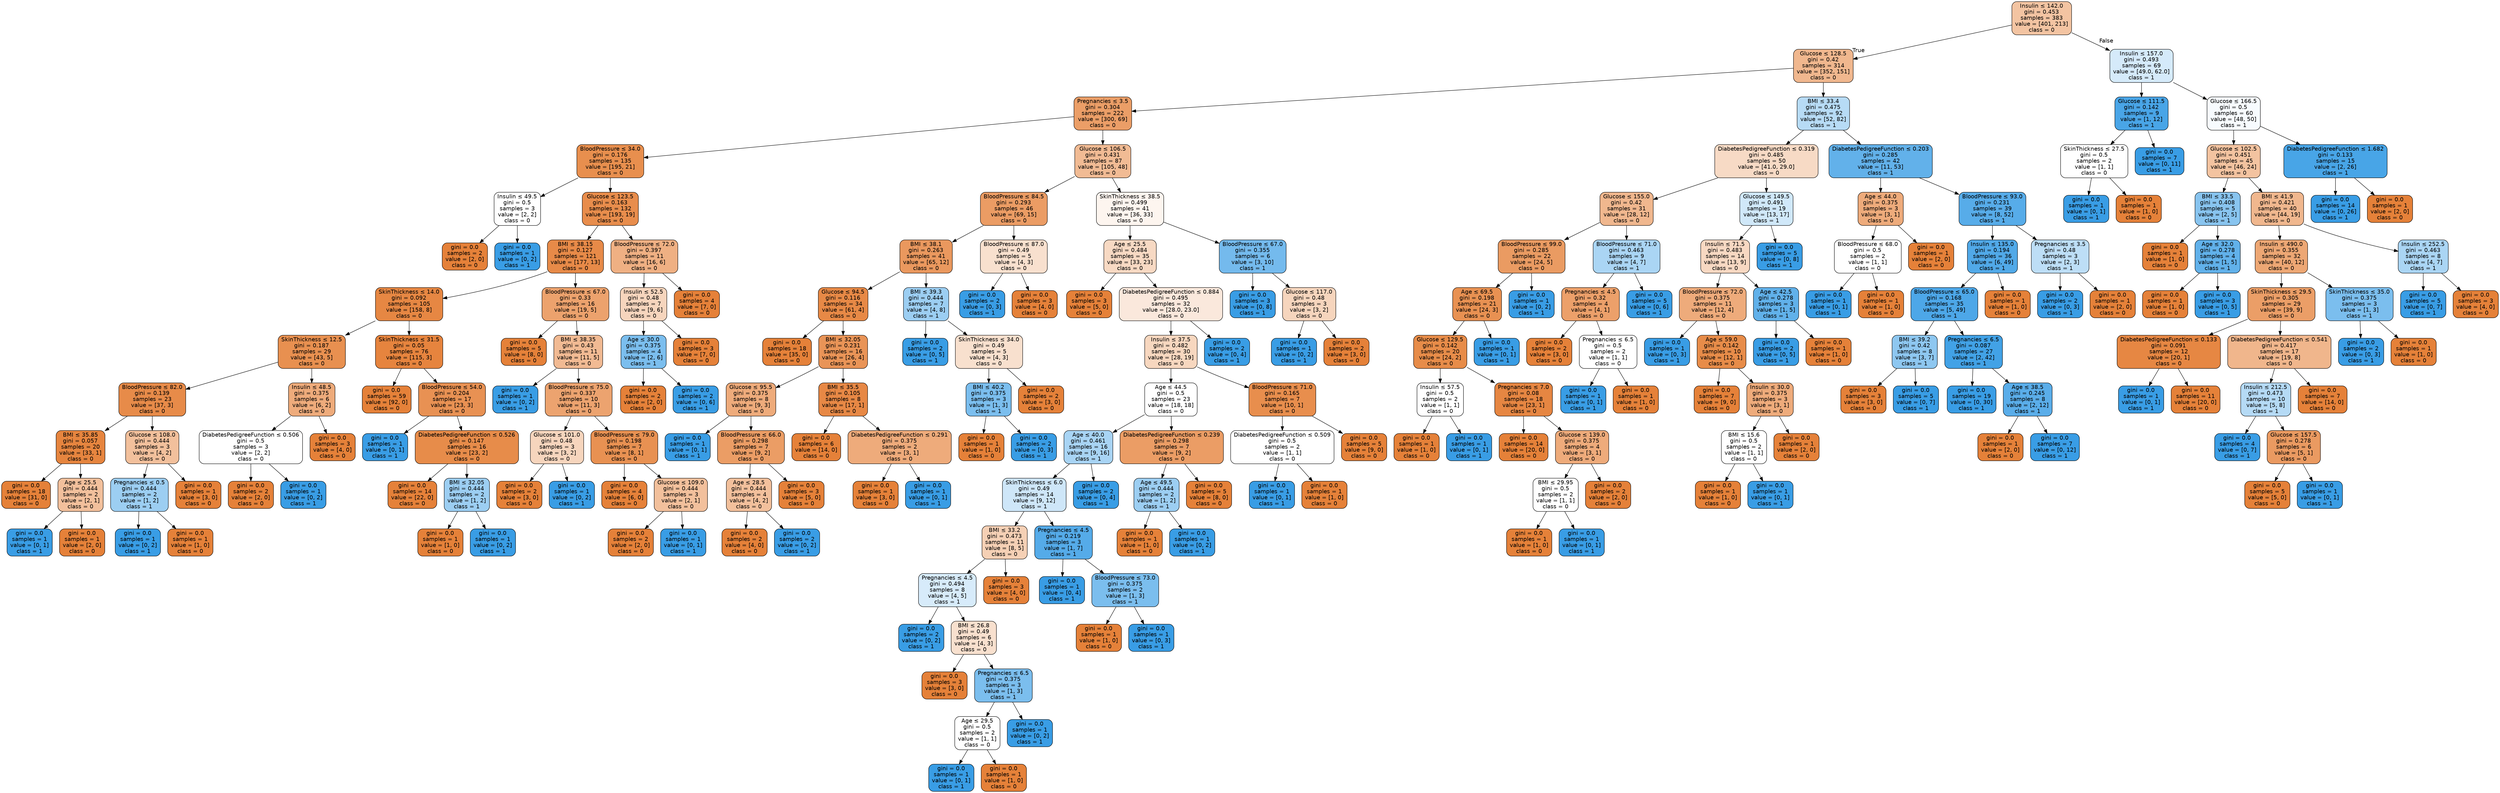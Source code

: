 digraph Tree {
node [shape=box, style="filled, rounded", color="black", fontname="helvetica"] ;
edge [fontname="helvetica"] ;
0 [label=<Insulin &le; 142.0<br/>gini = 0.453<br/>samples = 383<br/>value = [401, 213]<br/>class = 0>, fillcolor="#f3c4a2"] ;
1 [label=<Glucose &le; 128.5<br/>gini = 0.42<br/>samples = 314<br/>value = [352, 151]<br/>class = 0>, fillcolor="#f0b78e"] ;
0 -> 1 [labeldistance=2.5, labelangle=45, headlabel="True"] ;
2 [label=<Pregnancies &le; 3.5<br/>gini = 0.304<br/>samples = 222<br/>value = [300, 69]<br/>class = 0>, fillcolor="#eb9e67"] ;
1 -> 2 ;
3 [label=<BloodPressure &le; 34.0<br/>gini = 0.176<br/>samples = 135<br/>value = [195, 21]<br/>class = 0>, fillcolor="#e88f4e"] ;
2 -> 3 ;
4 [label=<Insulin &le; 49.5<br/>gini = 0.5<br/>samples = 3<br/>value = [2, 2]<br/>class = 0>, fillcolor="#ffffff"] ;
3 -> 4 ;
5 [label=<gini = 0.0<br/>samples = 2<br/>value = [2, 0]<br/>class = 0>, fillcolor="#e58139"] ;
4 -> 5 ;
6 [label=<gini = 0.0<br/>samples = 1<br/>value = [0, 2]<br/>class = 1>, fillcolor="#399de5"] ;
4 -> 6 ;
7 [label=<Glucose &le; 123.5<br/>gini = 0.163<br/>samples = 132<br/>value = [193, 19]<br/>class = 0>, fillcolor="#e88d4c"] ;
3 -> 7 ;
8 [label=<BMI &le; 38.15<br/>gini = 0.127<br/>samples = 121<br/>value = [177, 13]<br/>class = 0>, fillcolor="#e78a48"] ;
7 -> 8 ;
9 [label=<SkinThickness &le; 14.0<br/>gini = 0.092<br/>samples = 105<br/>value = [158, 8]<br/>class = 0>, fillcolor="#e68743"] ;
8 -> 9 ;
10 [label=<SkinThickness &le; 12.5<br/>gini = 0.187<br/>samples = 29<br/>value = [43, 5]<br/>class = 0>, fillcolor="#e89050"] ;
9 -> 10 ;
11 [label=<BloodPressure &le; 82.0<br/>gini = 0.139<br/>samples = 23<br/>value = [37, 3]<br/>class = 0>, fillcolor="#e78b49"] ;
10 -> 11 ;
12 [label=<BMI &le; 35.85<br/>gini = 0.057<br/>samples = 20<br/>value = [33, 1]<br/>class = 0>, fillcolor="#e6853f"] ;
11 -> 12 ;
13 [label=<gini = 0.0<br/>samples = 18<br/>value = [31, 0]<br/>class = 0>, fillcolor="#e58139"] ;
12 -> 13 ;
14 [label=<Age &le; 25.5<br/>gini = 0.444<br/>samples = 2<br/>value = [2, 1]<br/>class = 0>, fillcolor="#f2c09c"] ;
12 -> 14 ;
15 [label=<gini = 0.0<br/>samples = 1<br/>value = [0, 1]<br/>class = 1>, fillcolor="#399de5"] ;
14 -> 15 ;
16 [label=<gini = 0.0<br/>samples = 1<br/>value = [2, 0]<br/>class = 0>, fillcolor="#e58139"] ;
14 -> 16 ;
17 [label=<Glucose &le; 108.0<br/>gini = 0.444<br/>samples = 3<br/>value = [4, 2]<br/>class = 0>, fillcolor="#f2c09c"] ;
11 -> 17 ;
18 [label=<Pregnancies &le; 0.5<br/>gini = 0.444<br/>samples = 2<br/>value = [1, 2]<br/>class = 1>, fillcolor="#9ccef2"] ;
17 -> 18 ;
19 [label=<gini = 0.0<br/>samples = 1<br/>value = [0, 2]<br/>class = 1>, fillcolor="#399de5"] ;
18 -> 19 ;
20 [label=<gini = 0.0<br/>samples = 1<br/>value = [1, 0]<br/>class = 0>, fillcolor="#e58139"] ;
18 -> 20 ;
21 [label=<gini = 0.0<br/>samples = 1<br/>value = [3, 0]<br/>class = 0>, fillcolor="#e58139"] ;
17 -> 21 ;
22 [label=<Insulin &le; 48.5<br/>gini = 0.375<br/>samples = 6<br/>value = [6, 2]<br/>class = 0>, fillcolor="#eeab7b"] ;
10 -> 22 ;
23 [label=<DiabetesPedigreeFunction &le; 0.506<br/>gini = 0.5<br/>samples = 3<br/>value = [2, 2]<br/>class = 0>, fillcolor="#ffffff"] ;
22 -> 23 ;
24 [label=<gini = 0.0<br/>samples = 2<br/>value = [2, 0]<br/>class = 0>, fillcolor="#e58139"] ;
23 -> 24 ;
25 [label=<gini = 0.0<br/>samples = 1<br/>value = [0, 2]<br/>class = 1>, fillcolor="#399de5"] ;
23 -> 25 ;
26 [label=<gini = 0.0<br/>samples = 3<br/>value = [4, 0]<br/>class = 0>, fillcolor="#e58139"] ;
22 -> 26 ;
27 [label=<SkinThickness &le; 31.5<br/>gini = 0.05<br/>samples = 76<br/>value = [115, 3]<br/>class = 0>, fillcolor="#e6843e"] ;
9 -> 27 ;
28 [label=<gini = 0.0<br/>samples = 59<br/>value = [92, 0]<br/>class = 0>, fillcolor="#e58139"] ;
27 -> 28 ;
29 [label=<BloodPressure &le; 54.0<br/>gini = 0.204<br/>samples = 17<br/>value = [23, 3]<br/>class = 0>, fillcolor="#e89153"] ;
27 -> 29 ;
30 [label=<gini = 0.0<br/>samples = 1<br/>value = [0, 1]<br/>class = 1>, fillcolor="#399de5"] ;
29 -> 30 ;
31 [label=<DiabetesPedigreeFunction &le; 0.526<br/>gini = 0.147<br/>samples = 16<br/>value = [23, 2]<br/>class = 0>, fillcolor="#e78c4a"] ;
29 -> 31 ;
32 [label=<gini = 0.0<br/>samples = 14<br/>value = [22, 0]<br/>class = 0>, fillcolor="#e58139"] ;
31 -> 32 ;
33 [label=<BMI &le; 32.05<br/>gini = 0.444<br/>samples = 2<br/>value = [1, 2]<br/>class = 1>, fillcolor="#9ccef2"] ;
31 -> 33 ;
34 [label=<gini = 0.0<br/>samples = 1<br/>value = [1, 0]<br/>class = 0>, fillcolor="#e58139"] ;
33 -> 34 ;
35 [label=<gini = 0.0<br/>samples = 1<br/>value = [0, 2]<br/>class = 1>, fillcolor="#399de5"] ;
33 -> 35 ;
36 [label=<BloodPressure &le; 67.0<br/>gini = 0.33<br/>samples = 16<br/>value = [19, 5]<br/>class = 0>, fillcolor="#eca26d"] ;
8 -> 36 ;
37 [label=<gini = 0.0<br/>samples = 5<br/>value = [8, 0]<br/>class = 0>, fillcolor="#e58139"] ;
36 -> 37 ;
38 [label=<BMI &le; 38.35<br/>gini = 0.43<br/>samples = 11<br/>value = [11, 5]<br/>class = 0>, fillcolor="#f1ba93"] ;
36 -> 38 ;
39 [label=<gini = 0.0<br/>samples = 1<br/>value = [0, 2]<br/>class = 1>, fillcolor="#399de5"] ;
38 -> 39 ;
40 [label=<BloodPressure &le; 75.0<br/>gini = 0.337<br/>samples = 10<br/>value = [11, 3]<br/>class = 0>, fillcolor="#eca36f"] ;
38 -> 40 ;
41 [label=<Glucose &le; 101.0<br/>gini = 0.48<br/>samples = 3<br/>value = [3, 2]<br/>class = 0>, fillcolor="#f6d5bd"] ;
40 -> 41 ;
42 [label=<gini = 0.0<br/>samples = 2<br/>value = [3, 0]<br/>class = 0>, fillcolor="#e58139"] ;
41 -> 42 ;
43 [label=<gini = 0.0<br/>samples = 1<br/>value = [0, 2]<br/>class = 1>, fillcolor="#399de5"] ;
41 -> 43 ;
44 [label=<BloodPressure &le; 79.0<br/>gini = 0.198<br/>samples = 7<br/>value = [8, 1]<br/>class = 0>, fillcolor="#e89152"] ;
40 -> 44 ;
45 [label=<gini = 0.0<br/>samples = 4<br/>value = [6, 0]<br/>class = 0>, fillcolor="#e58139"] ;
44 -> 45 ;
46 [label=<Glucose &le; 109.0<br/>gini = 0.444<br/>samples = 3<br/>value = [2, 1]<br/>class = 0>, fillcolor="#f2c09c"] ;
44 -> 46 ;
47 [label=<gini = 0.0<br/>samples = 2<br/>value = [2, 0]<br/>class = 0>, fillcolor="#e58139"] ;
46 -> 47 ;
48 [label=<gini = 0.0<br/>samples = 1<br/>value = [0, 1]<br/>class = 1>, fillcolor="#399de5"] ;
46 -> 48 ;
49 [label=<BloodPressure &le; 72.0<br/>gini = 0.397<br/>samples = 11<br/>value = [16, 6]<br/>class = 0>, fillcolor="#efb083"] ;
7 -> 49 ;
50 [label=<Insulin &le; 52.5<br/>gini = 0.48<br/>samples = 7<br/>value = [9, 6]<br/>class = 0>, fillcolor="#f6d5bd"] ;
49 -> 50 ;
51 [label=<Age &le; 30.0<br/>gini = 0.375<br/>samples = 4<br/>value = [2, 6]<br/>class = 1>, fillcolor="#7bbeee"] ;
50 -> 51 ;
52 [label=<gini = 0.0<br/>samples = 2<br/>value = [2, 0]<br/>class = 0>, fillcolor="#e58139"] ;
51 -> 52 ;
53 [label=<gini = 0.0<br/>samples = 2<br/>value = [0, 6]<br/>class = 1>, fillcolor="#399de5"] ;
51 -> 53 ;
54 [label=<gini = 0.0<br/>samples = 3<br/>value = [7, 0]<br/>class = 0>, fillcolor="#e58139"] ;
50 -> 54 ;
55 [label=<gini = 0.0<br/>samples = 4<br/>value = [7, 0]<br/>class = 0>, fillcolor="#e58139"] ;
49 -> 55 ;
56 [label=<Glucose &le; 106.5<br/>gini = 0.431<br/>samples = 87<br/>value = [105, 48]<br/>class = 0>, fillcolor="#f1bb94"] ;
2 -> 56 ;
57 [label=<BloodPressure &le; 84.5<br/>gini = 0.293<br/>samples = 46<br/>value = [69, 15]<br/>class = 0>, fillcolor="#eb9c64"] ;
56 -> 57 ;
58 [label=<BMI &le; 38.1<br/>gini = 0.263<br/>samples = 41<br/>value = [65, 12]<br/>class = 0>, fillcolor="#ea985e"] ;
57 -> 58 ;
59 [label=<Glucose &le; 94.5<br/>gini = 0.116<br/>samples = 34<br/>value = [61, 4]<br/>class = 0>, fillcolor="#e78946"] ;
58 -> 59 ;
60 [label=<gini = 0.0<br/>samples = 18<br/>value = [35, 0]<br/>class = 0>, fillcolor="#e58139"] ;
59 -> 60 ;
61 [label=<BMI &le; 32.05<br/>gini = 0.231<br/>samples = 16<br/>value = [26, 4]<br/>class = 0>, fillcolor="#e99457"] ;
59 -> 61 ;
62 [label=<Glucose &le; 95.5<br/>gini = 0.375<br/>samples = 8<br/>value = [9, 3]<br/>class = 0>, fillcolor="#eeab7b"] ;
61 -> 62 ;
63 [label=<gini = 0.0<br/>samples = 1<br/>value = [0, 1]<br/>class = 1>, fillcolor="#399de5"] ;
62 -> 63 ;
64 [label=<BloodPressure &le; 66.0<br/>gini = 0.298<br/>samples = 7<br/>value = [9, 2]<br/>class = 0>, fillcolor="#eb9d65"] ;
62 -> 64 ;
65 [label=<Age &le; 28.5<br/>gini = 0.444<br/>samples = 4<br/>value = [4, 2]<br/>class = 0>, fillcolor="#f2c09c"] ;
64 -> 65 ;
66 [label=<gini = 0.0<br/>samples = 2<br/>value = [4, 0]<br/>class = 0>, fillcolor="#e58139"] ;
65 -> 66 ;
67 [label=<gini = 0.0<br/>samples = 2<br/>value = [0, 2]<br/>class = 1>, fillcolor="#399de5"] ;
65 -> 67 ;
68 [label=<gini = 0.0<br/>samples = 3<br/>value = [5, 0]<br/>class = 0>, fillcolor="#e58139"] ;
64 -> 68 ;
69 [label=<BMI &le; 35.5<br/>gini = 0.105<br/>samples = 8<br/>value = [17, 1]<br/>class = 0>, fillcolor="#e78845"] ;
61 -> 69 ;
70 [label=<gini = 0.0<br/>samples = 6<br/>value = [14, 0]<br/>class = 0>, fillcolor="#e58139"] ;
69 -> 70 ;
71 [label=<DiabetesPedigreeFunction &le; 0.291<br/>gini = 0.375<br/>samples = 2<br/>value = [3, 1]<br/>class = 0>, fillcolor="#eeab7b"] ;
69 -> 71 ;
72 [label=<gini = 0.0<br/>samples = 1<br/>value = [3, 0]<br/>class = 0>, fillcolor="#e58139"] ;
71 -> 72 ;
73 [label=<gini = 0.0<br/>samples = 1<br/>value = [0, 1]<br/>class = 1>, fillcolor="#399de5"] ;
71 -> 73 ;
74 [label=<BMI &le; 39.3<br/>gini = 0.444<br/>samples = 7<br/>value = [4, 8]<br/>class = 1>, fillcolor="#9ccef2"] ;
58 -> 74 ;
75 [label=<gini = 0.0<br/>samples = 2<br/>value = [0, 5]<br/>class = 1>, fillcolor="#399de5"] ;
74 -> 75 ;
76 [label=<SkinThickness &le; 34.0<br/>gini = 0.49<br/>samples = 5<br/>value = [4, 3]<br/>class = 0>, fillcolor="#f8e0ce"] ;
74 -> 76 ;
77 [label=<BMI &le; 40.2<br/>gini = 0.375<br/>samples = 3<br/>value = [1, 3]<br/>class = 1>, fillcolor="#7bbeee"] ;
76 -> 77 ;
78 [label=<gini = 0.0<br/>samples = 1<br/>value = [1, 0]<br/>class = 0>, fillcolor="#e58139"] ;
77 -> 78 ;
79 [label=<gini = 0.0<br/>samples = 2<br/>value = [0, 3]<br/>class = 1>, fillcolor="#399de5"] ;
77 -> 79 ;
80 [label=<gini = 0.0<br/>samples = 2<br/>value = [3, 0]<br/>class = 0>, fillcolor="#e58139"] ;
76 -> 80 ;
81 [label=<BloodPressure &le; 87.0<br/>gini = 0.49<br/>samples = 5<br/>value = [4, 3]<br/>class = 0>, fillcolor="#f8e0ce"] ;
57 -> 81 ;
82 [label=<gini = 0.0<br/>samples = 2<br/>value = [0, 3]<br/>class = 1>, fillcolor="#399de5"] ;
81 -> 82 ;
83 [label=<gini = 0.0<br/>samples = 3<br/>value = [4, 0]<br/>class = 0>, fillcolor="#e58139"] ;
81 -> 83 ;
84 [label=<SkinThickness &le; 38.5<br/>gini = 0.499<br/>samples = 41<br/>value = [36, 33]<br/>class = 0>, fillcolor="#fdf5ef"] ;
56 -> 84 ;
85 [label=<Age &le; 25.5<br/>gini = 0.484<br/>samples = 35<br/>value = [33, 23]<br/>class = 0>, fillcolor="#f7d9c3"] ;
84 -> 85 ;
86 [label=<gini = 0.0<br/>samples = 3<br/>value = [5, 0]<br/>class = 0>, fillcolor="#e58139"] ;
85 -> 86 ;
87 [label=<DiabetesPedigreeFunction &le; 0.884<br/>gini = 0.495<br/>samples = 32<br/>value = [28.0, 23.0]<br/>class = 0>, fillcolor="#fae8dc"] ;
85 -> 87 ;
88 [label=<Insulin &le; 37.5<br/>gini = 0.482<br/>samples = 30<br/>value = [28, 19]<br/>class = 0>, fillcolor="#f7d7bf"] ;
87 -> 88 ;
89 [label=<Age &le; 44.5<br/>gini = 0.5<br/>samples = 23<br/>value = [18, 18]<br/>class = 0>, fillcolor="#ffffff"] ;
88 -> 89 ;
90 [label=<Age &le; 40.0<br/>gini = 0.461<br/>samples = 16<br/>value = [9, 16]<br/>class = 1>, fillcolor="#a8d4f4"] ;
89 -> 90 ;
91 [label=<SkinThickness &le; 6.0<br/>gini = 0.49<br/>samples = 14<br/>value = [9, 12]<br/>class = 1>, fillcolor="#cee6f8"] ;
90 -> 91 ;
92 [label=<BMI &le; 33.2<br/>gini = 0.473<br/>samples = 11<br/>value = [8, 5]<br/>class = 0>, fillcolor="#f5d0b5"] ;
91 -> 92 ;
93 [label=<Pregnancies &le; 4.5<br/>gini = 0.494<br/>samples = 8<br/>value = [4, 5]<br/>class = 1>, fillcolor="#d7ebfa"] ;
92 -> 93 ;
94 [label=<gini = 0.0<br/>samples = 2<br/>value = [0, 2]<br/>class = 1>, fillcolor="#399de5"] ;
93 -> 94 ;
95 [label=<BMI &le; 26.8<br/>gini = 0.49<br/>samples = 6<br/>value = [4, 3]<br/>class = 0>, fillcolor="#f8e0ce"] ;
93 -> 95 ;
96 [label=<gini = 0.0<br/>samples = 3<br/>value = [3, 0]<br/>class = 0>, fillcolor="#e58139"] ;
95 -> 96 ;
97 [label=<Pregnancies &le; 6.5<br/>gini = 0.375<br/>samples = 3<br/>value = [1, 3]<br/>class = 1>, fillcolor="#7bbeee"] ;
95 -> 97 ;
98 [label=<Age &le; 29.5<br/>gini = 0.5<br/>samples = 2<br/>value = [1, 1]<br/>class = 0>, fillcolor="#ffffff"] ;
97 -> 98 ;
99 [label=<gini = 0.0<br/>samples = 1<br/>value = [0, 1]<br/>class = 1>, fillcolor="#399de5"] ;
98 -> 99 ;
100 [label=<gini = 0.0<br/>samples = 1<br/>value = [1, 0]<br/>class = 0>, fillcolor="#e58139"] ;
98 -> 100 ;
101 [label=<gini = 0.0<br/>samples = 1<br/>value = [0, 2]<br/>class = 1>, fillcolor="#399de5"] ;
97 -> 101 ;
102 [label=<gini = 0.0<br/>samples = 3<br/>value = [4, 0]<br/>class = 0>, fillcolor="#e58139"] ;
92 -> 102 ;
103 [label=<Pregnancies &le; 4.5<br/>gini = 0.219<br/>samples = 3<br/>value = [1, 7]<br/>class = 1>, fillcolor="#55abe9"] ;
91 -> 103 ;
104 [label=<gini = 0.0<br/>samples = 1<br/>value = [0, 4]<br/>class = 1>, fillcolor="#399de5"] ;
103 -> 104 ;
105 [label=<BloodPressure &le; 73.0<br/>gini = 0.375<br/>samples = 2<br/>value = [1, 3]<br/>class = 1>, fillcolor="#7bbeee"] ;
103 -> 105 ;
106 [label=<gini = 0.0<br/>samples = 1<br/>value = [1, 0]<br/>class = 0>, fillcolor="#e58139"] ;
105 -> 106 ;
107 [label=<gini = 0.0<br/>samples = 1<br/>value = [0, 3]<br/>class = 1>, fillcolor="#399de5"] ;
105 -> 107 ;
108 [label=<gini = 0.0<br/>samples = 2<br/>value = [0, 4]<br/>class = 1>, fillcolor="#399de5"] ;
90 -> 108 ;
109 [label=<DiabetesPedigreeFunction &le; 0.239<br/>gini = 0.298<br/>samples = 7<br/>value = [9, 2]<br/>class = 0>, fillcolor="#eb9d65"] ;
89 -> 109 ;
110 [label=<Age &le; 49.5<br/>gini = 0.444<br/>samples = 2<br/>value = [1, 2]<br/>class = 1>, fillcolor="#9ccef2"] ;
109 -> 110 ;
111 [label=<gini = 0.0<br/>samples = 1<br/>value = [1, 0]<br/>class = 0>, fillcolor="#e58139"] ;
110 -> 111 ;
112 [label=<gini = 0.0<br/>samples = 1<br/>value = [0, 2]<br/>class = 1>, fillcolor="#399de5"] ;
110 -> 112 ;
113 [label=<gini = 0.0<br/>samples = 5<br/>value = [8, 0]<br/>class = 0>, fillcolor="#e58139"] ;
109 -> 113 ;
114 [label=<BloodPressure &le; 71.0<br/>gini = 0.165<br/>samples = 7<br/>value = [10, 1]<br/>class = 0>, fillcolor="#e88e4d"] ;
88 -> 114 ;
115 [label=<DiabetesPedigreeFunction &le; 0.509<br/>gini = 0.5<br/>samples = 2<br/>value = [1, 1]<br/>class = 0>, fillcolor="#ffffff"] ;
114 -> 115 ;
116 [label=<gini = 0.0<br/>samples = 1<br/>value = [0, 1]<br/>class = 1>, fillcolor="#399de5"] ;
115 -> 116 ;
117 [label=<gini = 0.0<br/>samples = 1<br/>value = [1, 0]<br/>class = 0>, fillcolor="#e58139"] ;
115 -> 117 ;
118 [label=<gini = 0.0<br/>samples = 5<br/>value = [9, 0]<br/>class = 0>, fillcolor="#e58139"] ;
114 -> 118 ;
119 [label=<gini = 0.0<br/>samples = 2<br/>value = [0, 4]<br/>class = 1>, fillcolor="#399de5"] ;
87 -> 119 ;
120 [label=<BloodPressure &le; 67.0<br/>gini = 0.355<br/>samples = 6<br/>value = [3, 10]<br/>class = 1>, fillcolor="#74baed"] ;
84 -> 120 ;
121 [label=<gini = 0.0<br/>samples = 3<br/>value = [0, 8]<br/>class = 1>, fillcolor="#399de5"] ;
120 -> 121 ;
122 [label=<Glucose &le; 117.0<br/>gini = 0.48<br/>samples = 3<br/>value = [3, 2]<br/>class = 0>, fillcolor="#f6d5bd"] ;
120 -> 122 ;
123 [label=<gini = 0.0<br/>samples = 1<br/>value = [0, 2]<br/>class = 1>, fillcolor="#399de5"] ;
122 -> 123 ;
124 [label=<gini = 0.0<br/>samples = 2<br/>value = [3, 0]<br/>class = 0>, fillcolor="#e58139"] ;
122 -> 124 ;
125 [label=<BMI &le; 33.4<br/>gini = 0.475<br/>samples = 92<br/>value = [52, 82]<br/>class = 1>, fillcolor="#b7dbf5"] ;
1 -> 125 ;
126 [label=<DiabetesPedigreeFunction &le; 0.319<br/>gini = 0.485<br/>samples = 50<br/>value = [41.0, 29.0]<br/>class = 0>, fillcolor="#f7dac5"] ;
125 -> 126 ;
127 [label=<Glucose &le; 155.0<br/>gini = 0.42<br/>samples = 31<br/>value = [28, 12]<br/>class = 0>, fillcolor="#f0b78e"] ;
126 -> 127 ;
128 [label=<BloodPressure &le; 99.0<br/>gini = 0.285<br/>samples = 22<br/>value = [24, 5]<br/>class = 0>, fillcolor="#ea9b62"] ;
127 -> 128 ;
129 [label=<Age &le; 69.5<br/>gini = 0.198<br/>samples = 21<br/>value = [24, 3]<br/>class = 0>, fillcolor="#e89152"] ;
128 -> 129 ;
130 [label=<Glucose &le; 129.5<br/>gini = 0.142<br/>samples = 20<br/>value = [24, 2]<br/>class = 0>, fillcolor="#e78c49"] ;
129 -> 130 ;
131 [label=<Insulin &le; 57.5<br/>gini = 0.5<br/>samples = 2<br/>value = [1, 1]<br/>class = 0>, fillcolor="#ffffff"] ;
130 -> 131 ;
132 [label=<gini = 0.0<br/>samples = 1<br/>value = [1, 0]<br/>class = 0>, fillcolor="#e58139"] ;
131 -> 132 ;
133 [label=<gini = 0.0<br/>samples = 1<br/>value = [0, 1]<br/>class = 1>, fillcolor="#399de5"] ;
131 -> 133 ;
134 [label=<Pregnancies &le; 7.0<br/>gini = 0.08<br/>samples = 18<br/>value = [23, 1]<br/>class = 0>, fillcolor="#e68642"] ;
130 -> 134 ;
135 [label=<gini = 0.0<br/>samples = 14<br/>value = [20, 0]<br/>class = 0>, fillcolor="#e58139"] ;
134 -> 135 ;
136 [label=<Glucose &le; 139.0<br/>gini = 0.375<br/>samples = 4<br/>value = [3, 1]<br/>class = 0>, fillcolor="#eeab7b"] ;
134 -> 136 ;
137 [label=<BMI &le; 29.95<br/>gini = 0.5<br/>samples = 2<br/>value = [1, 1]<br/>class = 0>, fillcolor="#ffffff"] ;
136 -> 137 ;
138 [label=<gini = 0.0<br/>samples = 1<br/>value = [1, 0]<br/>class = 0>, fillcolor="#e58139"] ;
137 -> 138 ;
139 [label=<gini = 0.0<br/>samples = 1<br/>value = [0, 1]<br/>class = 1>, fillcolor="#399de5"] ;
137 -> 139 ;
140 [label=<gini = 0.0<br/>samples = 2<br/>value = [2, 0]<br/>class = 0>, fillcolor="#e58139"] ;
136 -> 140 ;
141 [label=<gini = 0.0<br/>samples = 1<br/>value = [0, 1]<br/>class = 1>, fillcolor="#399de5"] ;
129 -> 141 ;
142 [label=<gini = 0.0<br/>samples = 1<br/>value = [0, 2]<br/>class = 1>, fillcolor="#399de5"] ;
128 -> 142 ;
143 [label=<BloodPressure &le; 71.0<br/>gini = 0.463<br/>samples = 9<br/>value = [4, 7]<br/>class = 1>, fillcolor="#aad5f4"] ;
127 -> 143 ;
144 [label=<Pregnancies &le; 4.5<br/>gini = 0.32<br/>samples = 4<br/>value = [4, 1]<br/>class = 0>, fillcolor="#eca06a"] ;
143 -> 144 ;
145 [label=<gini = 0.0<br/>samples = 2<br/>value = [3, 0]<br/>class = 0>, fillcolor="#e58139"] ;
144 -> 145 ;
146 [label=<Pregnancies &le; 6.5<br/>gini = 0.5<br/>samples = 2<br/>value = [1, 1]<br/>class = 0>, fillcolor="#ffffff"] ;
144 -> 146 ;
147 [label=<gini = 0.0<br/>samples = 1<br/>value = [0, 1]<br/>class = 1>, fillcolor="#399de5"] ;
146 -> 147 ;
148 [label=<gini = 0.0<br/>samples = 1<br/>value = [1, 0]<br/>class = 0>, fillcolor="#e58139"] ;
146 -> 148 ;
149 [label=<gini = 0.0<br/>samples = 5<br/>value = [0, 6]<br/>class = 1>, fillcolor="#399de5"] ;
143 -> 149 ;
150 [label=<Glucose &le; 149.5<br/>gini = 0.491<br/>samples = 19<br/>value = [13, 17]<br/>class = 1>, fillcolor="#d0e8f9"] ;
126 -> 150 ;
151 [label=<Insulin &le; 71.5<br/>gini = 0.483<br/>samples = 14<br/>value = [13, 9]<br/>class = 0>, fillcolor="#f7d8c2"] ;
150 -> 151 ;
152 [label=<BloodPressure &le; 72.0<br/>gini = 0.375<br/>samples = 11<br/>value = [12, 4]<br/>class = 0>, fillcolor="#eeab7b"] ;
151 -> 152 ;
153 [label=<gini = 0.0<br/>samples = 1<br/>value = [0, 3]<br/>class = 1>, fillcolor="#399de5"] ;
152 -> 153 ;
154 [label=<Age &le; 59.0<br/>gini = 0.142<br/>samples = 10<br/>value = [12, 1]<br/>class = 0>, fillcolor="#e78c49"] ;
152 -> 154 ;
155 [label=<gini = 0.0<br/>samples = 7<br/>value = [9, 0]<br/>class = 0>, fillcolor="#e58139"] ;
154 -> 155 ;
156 [label=<Insulin &le; 30.0<br/>gini = 0.375<br/>samples = 3<br/>value = [3, 1]<br/>class = 0>, fillcolor="#eeab7b"] ;
154 -> 156 ;
157 [label=<BMI &le; 15.6<br/>gini = 0.5<br/>samples = 2<br/>value = [1, 1]<br/>class = 0>, fillcolor="#ffffff"] ;
156 -> 157 ;
158 [label=<gini = 0.0<br/>samples = 1<br/>value = [1, 0]<br/>class = 0>, fillcolor="#e58139"] ;
157 -> 158 ;
159 [label=<gini = 0.0<br/>samples = 1<br/>value = [0, 1]<br/>class = 1>, fillcolor="#399de5"] ;
157 -> 159 ;
160 [label=<gini = 0.0<br/>samples = 1<br/>value = [2, 0]<br/>class = 0>, fillcolor="#e58139"] ;
156 -> 160 ;
161 [label=<Age &le; 42.5<br/>gini = 0.278<br/>samples = 3<br/>value = [1, 5]<br/>class = 1>, fillcolor="#61b1ea"] ;
151 -> 161 ;
162 [label=<gini = 0.0<br/>samples = 2<br/>value = [0, 5]<br/>class = 1>, fillcolor="#399de5"] ;
161 -> 162 ;
163 [label=<gini = 0.0<br/>samples = 1<br/>value = [1, 0]<br/>class = 0>, fillcolor="#e58139"] ;
161 -> 163 ;
164 [label=<gini = 0.0<br/>samples = 5<br/>value = [0, 8]<br/>class = 1>, fillcolor="#399de5"] ;
150 -> 164 ;
165 [label=<DiabetesPedigreeFunction &le; 0.203<br/>gini = 0.285<br/>samples = 42<br/>value = [11, 53]<br/>class = 1>, fillcolor="#62b1ea"] ;
125 -> 165 ;
166 [label=<Age &le; 44.0<br/>gini = 0.375<br/>samples = 3<br/>value = [3, 1]<br/>class = 0>, fillcolor="#eeab7b"] ;
165 -> 166 ;
167 [label=<BloodPressure &le; 68.0<br/>gini = 0.5<br/>samples = 2<br/>value = [1, 1]<br/>class = 0>, fillcolor="#ffffff"] ;
166 -> 167 ;
168 [label=<gini = 0.0<br/>samples = 1<br/>value = [0, 1]<br/>class = 1>, fillcolor="#399de5"] ;
167 -> 168 ;
169 [label=<gini = 0.0<br/>samples = 1<br/>value = [1, 0]<br/>class = 0>, fillcolor="#e58139"] ;
167 -> 169 ;
170 [label=<gini = 0.0<br/>samples = 1<br/>value = [2, 0]<br/>class = 0>, fillcolor="#e58139"] ;
166 -> 170 ;
171 [label=<BloodPressure &le; 93.0<br/>gini = 0.231<br/>samples = 39<br/>value = [8, 52]<br/>class = 1>, fillcolor="#57ace9"] ;
165 -> 171 ;
172 [label=<Insulin &le; 135.0<br/>gini = 0.194<br/>samples = 36<br/>value = [6, 49]<br/>class = 1>, fillcolor="#51a9e8"] ;
171 -> 172 ;
173 [label=<BloodPressure &le; 65.0<br/>gini = 0.168<br/>samples = 35<br/>value = [5, 49]<br/>class = 1>, fillcolor="#4da7e8"] ;
172 -> 173 ;
174 [label=<BMI &le; 39.2<br/>gini = 0.42<br/>samples = 8<br/>value = [3, 7]<br/>class = 1>, fillcolor="#8ec7f0"] ;
173 -> 174 ;
175 [label=<gini = 0.0<br/>samples = 3<br/>value = [3, 0]<br/>class = 0>, fillcolor="#e58139"] ;
174 -> 175 ;
176 [label=<gini = 0.0<br/>samples = 5<br/>value = [0, 7]<br/>class = 1>, fillcolor="#399de5"] ;
174 -> 176 ;
177 [label=<Pregnancies &le; 6.5<br/>gini = 0.087<br/>samples = 27<br/>value = [2, 42]<br/>class = 1>, fillcolor="#42a2e6"] ;
173 -> 177 ;
178 [label=<gini = 0.0<br/>samples = 19<br/>value = [0, 30]<br/>class = 1>, fillcolor="#399de5"] ;
177 -> 178 ;
179 [label=<Age &le; 38.5<br/>gini = 0.245<br/>samples = 8<br/>value = [2, 12]<br/>class = 1>, fillcolor="#5aade9"] ;
177 -> 179 ;
180 [label=<gini = 0.0<br/>samples = 1<br/>value = [2, 0]<br/>class = 0>, fillcolor="#e58139"] ;
179 -> 180 ;
181 [label=<gini = 0.0<br/>samples = 7<br/>value = [0, 12]<br/>class = 1>, fillcolor="#399de5"] ;
179 -> 181 ;
182 [label=<gini = 0.0<br/>samples = 1<br/>value = [1, 0]<br/>class = 0>, fillcolor="#e58139"] ;
172 -> 182 ;
183 [label=<Pregnancies &le; 3.5<br/>gini = 0.48<br/>samples = 3<br/>value = [2, 3]<br/>class = 1>, fillcolor="#bddef6"] ;
171 -> 183 ;
184 [label=<gini = 0.0<br/>samples = 2<br/>value = [0, 3]<br/>class = 1>, fillcolor="#399de5"] ;
183 -> 184 ;
185 [label=<gini = 0.0<br/>samples = 1<br/>value = [2, 0]<br/>class = 0>, fillcolor="#e58139"] ;
183 -> 185 ;
186 [label=<Insulin &le; 157.0<br/>gini = 0.493<br/>samples = 69<br/>value = [49.0, 62.0]<br/>class = 1>, fillcolor="#d5eafa"] ;
0 -> 186 [labeldistance=2.5, labelangle=-45, headlabel="False"] ;
187 [label=<Glucose &le; 111.5<br/>gini = 0.142<br/>samples = 9<br/>value = [1, 12]<br/>class = 1>, fillcolor="#49a5e7"] ;
186 -> 187 ;
188 [label=<SkinThickness &le; 27.5<br/>gini = 0.5<br/>samples = 2<br/>value = [1, 1]<br/>class = 0>, fillcolor="#ffffff"] ;
187 -> 188 ;
189 [label=<gini = 0.0<br/>samples = 1<br/>value = [0, 1]<br/>class = 1>, fillcolor="#399de5"] ;
188 -> 189 ;
190 [label=<gini = 0.0<br/>samples = 1<br/>value = [1, 0]<br/>class = 0>, fillcolor="#e58139"] ;
188 -> 190 ;
191 [label=<gini = 0.0<br/>samples = 7<br/>value = [0, 11]<br/>class = 1>, fillcolor="#399de5"] ;
187 -> 191 ;
192 [label=<Glucose &le; 166.5<br/>gini = 0.5<br/>samples = 60<br/>value = [48, 50]<br/>class = 1>, fillcolor="#f7fbfe"] ;
186 -> 192 ;
193 [label=<Glucose &le; 102.5<br/>gini = 0.451<br/>samples = 45<br/>value = [46, 24]<br/>class = 0>, fillcolor="#f3c3a0"] ;
192 -> 193 ;
194 [label=<BMI &le; 33.5<br/>gini = 0.408<br/>samples = 5<br/>value = [2, 5]<br/>class = 1>, fillcolor="#88c4ef"] ;
193 -> 194 ;
195 [label=<gini = 0.0<br/>samples = 1<br/>value = [1, 0]<br/>class = 0>, fillcolor="#e58139"] ;
194 -> 195 ;
196 [label=<Age &le; 32.0<br/>gini = 0.278<br/>samples = 4<br/>value = [1, 5]<br/>class = 1>, fillcolor="#61b1ea"] ;
194 -> 196 ;
197 [label=<gini = 0.0<br/>samples = 1<br/>value = [1, 0]<br/>class = 0>, fillcolor="#e58139"] ;
196 -> 197 ;
198 [label=<gini = 0.0<br/>samples = 3<br/>value = [0, 5]<br/>class = 1>, fillcolor="#399de5"] ;
196 -> 198 ;
199 [label=<BMI &le; 41.9<br/>gini = 0.421<br/>samples = 40<br/>value = [44, 19]<br/>class = 0>, fillcolor="#f0b78e"] ;
193 -> 199 ;
200 [label=<Insulin &le; 490.0<br/>gini = 0.355<br/>samples = 32<br/>value = [40, 12]<br/>class = 0>, fillcolor="#eda774"] ;
199 -> 200 ;
201 [label=<SkinThickness &le; 29.5<br/>gini = 0.305<br/>samples = 29<br/>value = [39, 9]<br/>class = 0>, fillcolor="#eb9e67"] ;
200 -> 201 ;
202 [label=<DiabetesPedigreeFunction &le; 0.133<br/>gini = 0.091<br/>samples = 12<br/>value = [20, 1]<br/>class = 0>, fillcolor="#e68743"] ;
201 -> 202 ;
203 [label=<gini = 0.0<br/>samples = 1<br/>value = [0, 1]<br/>class = 1>, fillcolor="#399de5"] ;
202 -> 203 ;
204 [label=<gini = 0.0<br/>samples = 11<br/>value = [20, 0]<br/>class = 0>, fillcolor="#e58139"] ;
202 -> 204 ;
205 [label=<DiabetesPedigreeFunction &le; 0.541<br/>gini = 0.417<br/>samples = 17<br/>value = [19, 8]<br/>class = 0>, fillcolor="#f0b68c"] ;
201 -> 205 ;
206 [label=<Insulin &le; 212.5<br/>gini = 0.473<br/>samples = 10<br/>value = [5, 8]<br/>class = 1>, fillcolor="#b5daf5"] ;
205 -> 206 ;
207 [label=<gini = 0.0<br/>samples = 4<br/>value = [0, 7]<br/>class = 1>, fillcolor="#399de5"] ;
206 -> 207 ;
208 [label=<Glucose &le; 157.5<br/>gini = 0.278<br/>samples = 6<br/>value = [5, 1]<br/>class = 0>, fillcolor="#ea9a61"] ;
206 -> 208 ;
209 [label=<gini = 0.0<br/>samples = 5<br/>value = [5, 0]<br/>class = 0>, fillcolor="#e58139"] ;
208 -> 209 ;
210 [label=<gini = 0.0<br/>samples = 1<br/>value = [0, 1]<br/>class = 1>, fillcolor="#399de5"] ;
208 -> 210 ;
211 [label=<gini = 0.0<br/>samples = 7<br/>value = [14, 0]<br/>class = 0>, fillcolor="#e58139"] ;
205 -> 211 ;
212 [label=<SkinThickness &le; 35.0<br/>gini = 0.375<br/>samples = 3<br/>value = [1, 3]<br/>class = 1>, fillcolor="#7bbeee"] ;
200 -> 212 ;
213 [label=<gini = 0.0<br/>samples = 2<br/>value = [0, 3]<br/>class = 1>, fillcolor="#399de5"] ;
212 -> 213 ;
214 [label=<gini = 0.0<br/>samples = 1<br/>value = [1, 0]<br/>class = 0>, fillcolor="#e58139"] ;
212 -> 214 ;
215 [label=<Insulin &le; 252.5<br/>gini = 0.463<br/>samples = 8<br/>value = [4, 7]<br/>class = 1>, fillcolor="#aad5f4"] ;
199 -> 215 ;
216 [label=<gini = 0.0<br/>samples = 5<br/>value = [0, 7]<br/>class = 1>, fillcolor="#399de5"] ;
215 -> 216 ;
217 [label=<gini = 0.0<br/>samples = 3<br/>value = [4, 0]<br/>class = 0>, fillcolor="#e58139"] ;
215 -> 217 ;
218 [label=<DiabetesPedigreeFunction &le; 1.682<br/>gini = 0.133<br/>samples = 15<br/>value = [2, 26]<br/>class = 1>, fillcolor="#48a5e7"] ;
192 -> 218 ;
219 [label=<gini = 0.0<br/>samples = 14<br/>value = [0, 26]<br/>class = 1>, fillcolor="#399de5"] ;
218 -> 219 ;
220 [label=<gini = 0.0<br/>samples = 1<br/>value = [2, 0]<br/>class = 0>, fillcolor="#e58139"] ;
218 -> 220 ;
}